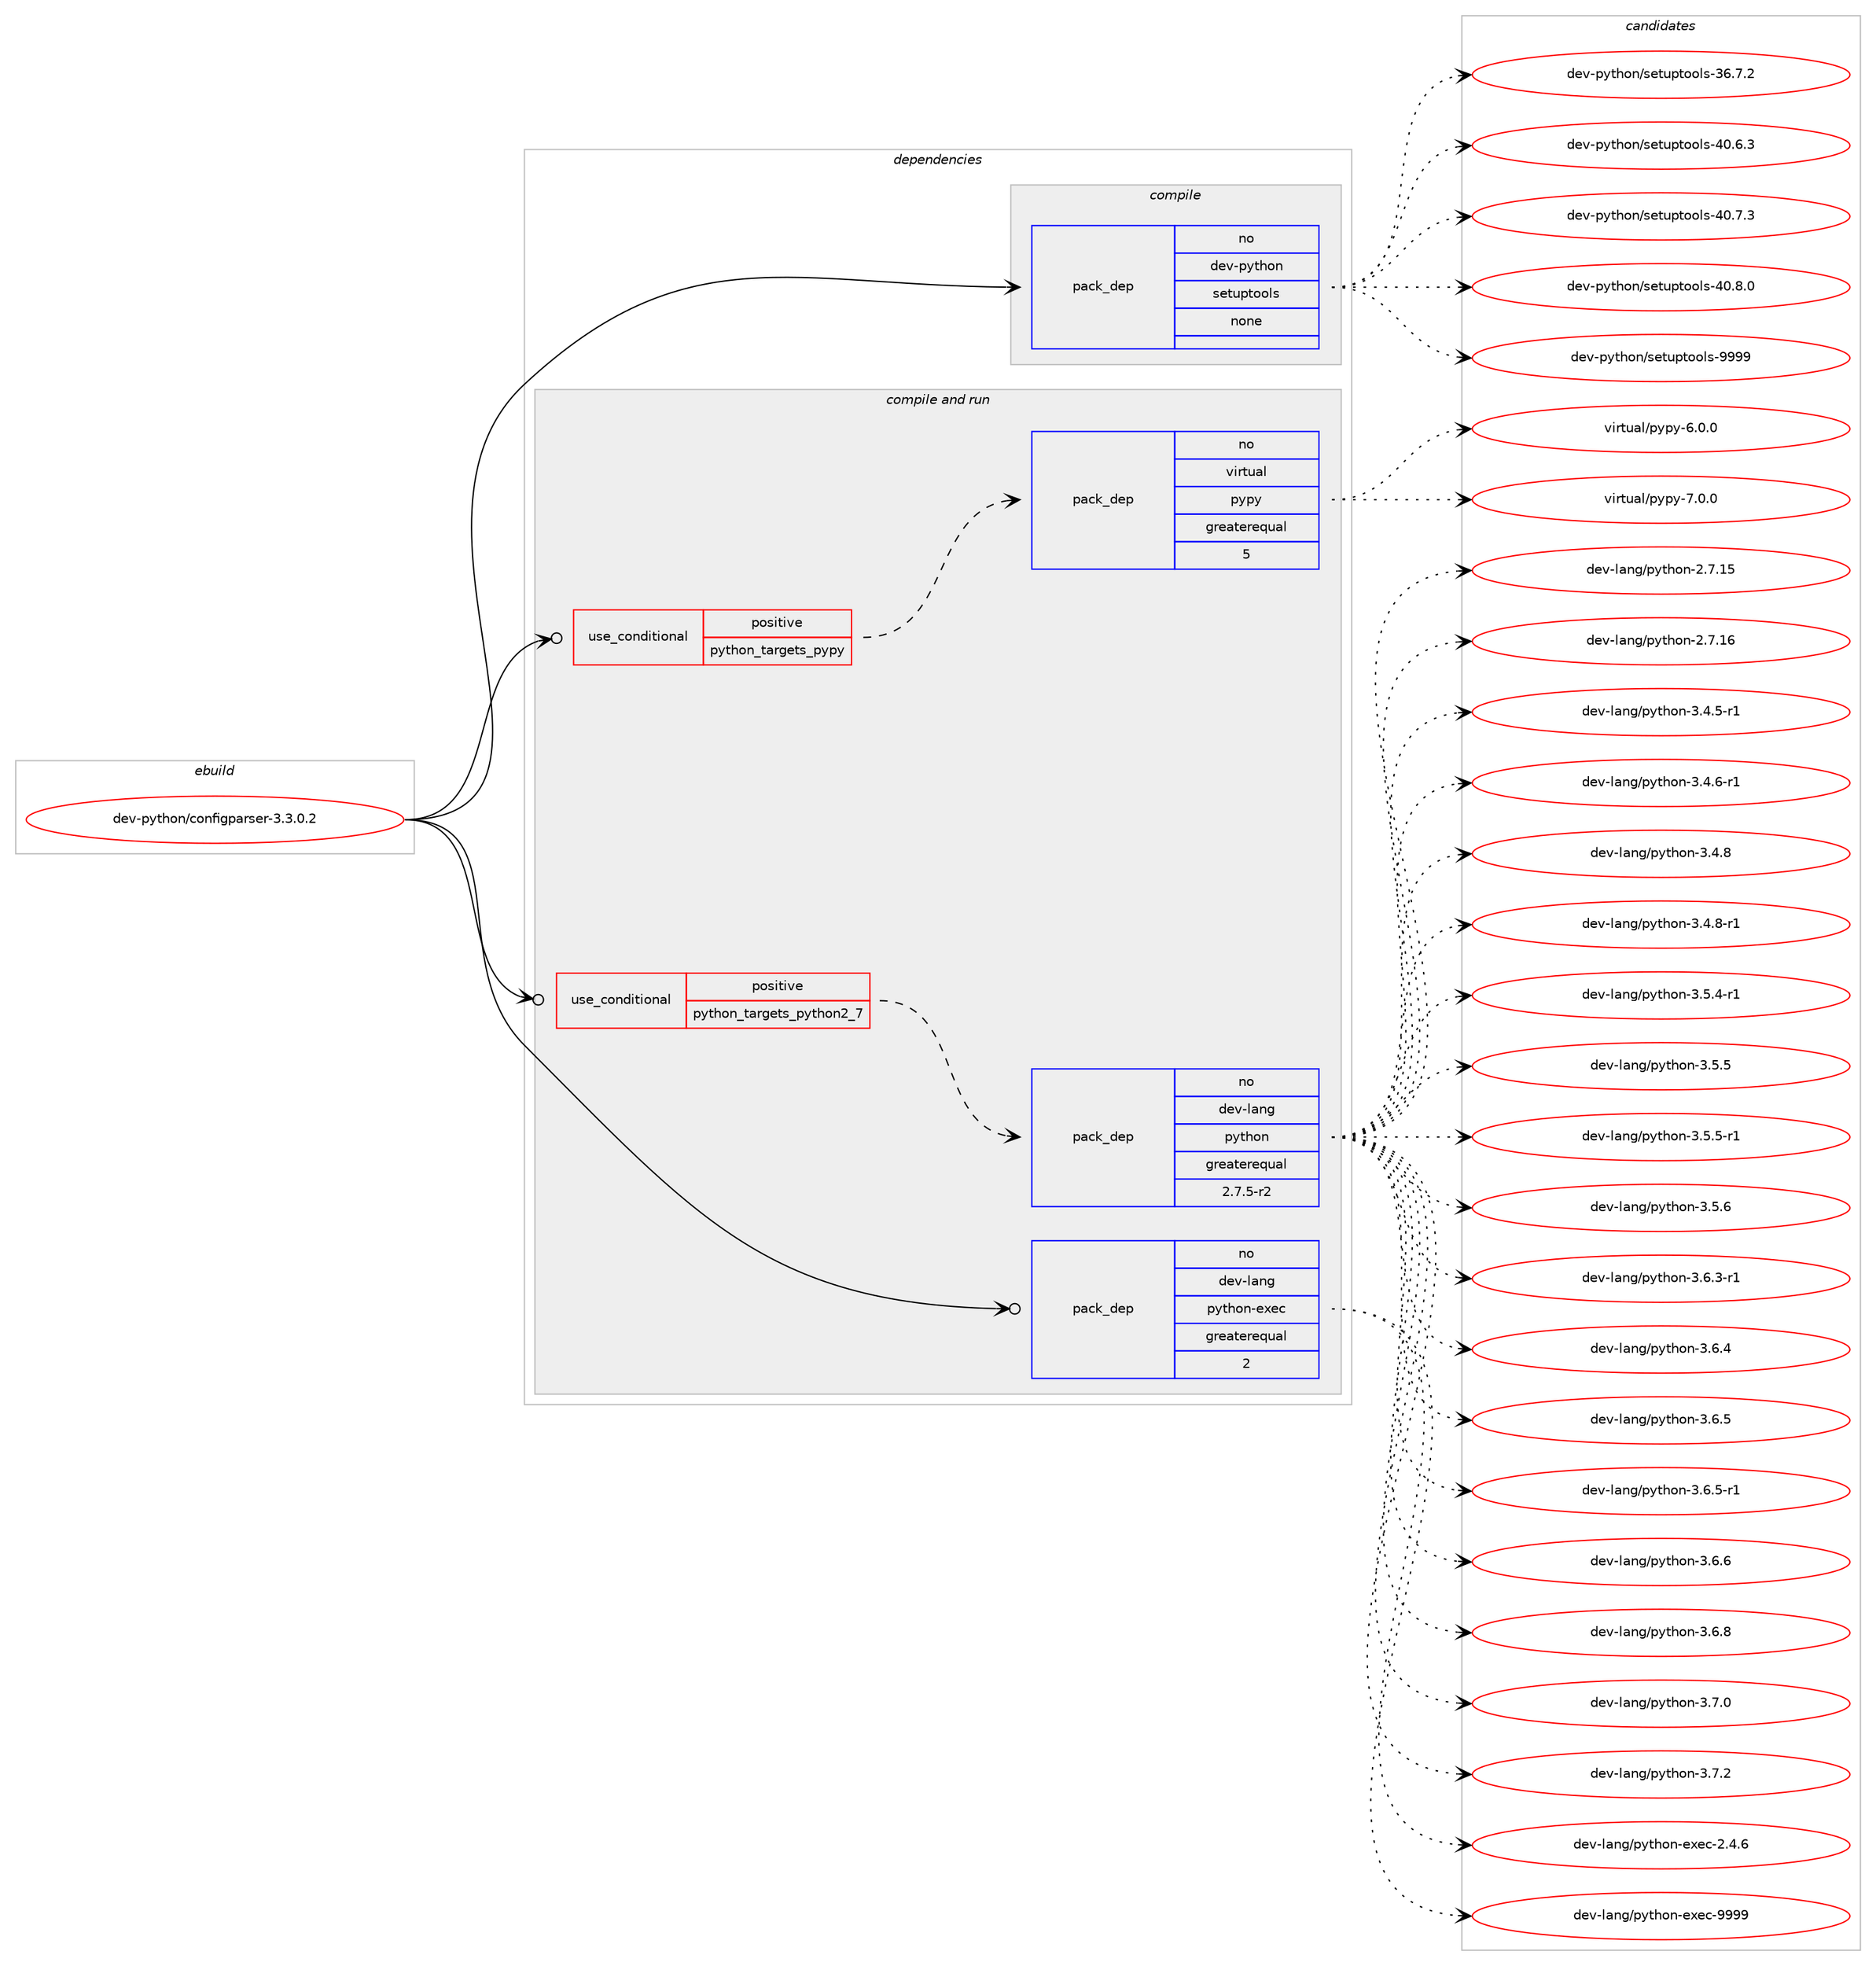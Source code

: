 digraph prolog {

# *************
# Graph options
# *************

newrank=true;
concentrate=true;
compound=true;
graph [rankdir=LR,fontname=Helvetica,fontsize=10,ranksep=1.5];#, ranksep=2.5, nodesep=0.2];
edge  [arrowhead=vee];
node  [fontname=Helvetica,fontsize=10];

# **********
# The ebuild
# **********

subgraph cluster_leftcol {
color=gray;
rank=same;
label=<<i>ebuild</i>>;
id [label="dev-python/configparser-3.3.0.2", color=red, width=4, href="../dev-python/configparser-3.3.0.2.svg"];
}

# ****************
# The dependencies
# ****************

subgraph cluster_midcol {
color=gray;
label=<<i>dependencies</i>>;
subgraph cluster_compile {
fillcolor="#eeeeee";
style=filled;
label=<<i>compile</i>>;
subgraph pack1008228 {
dependency1404113 [label=<<TABLE BORDER="0" CELLBORDER="1" CELLSPACING="0" CELLPADDING="4" WIDTH="220"><TR><TD ROWSPAN="6" CELLPADDING="30">pack_dep</TD></TR><TR><TD WIDTH="110">no</TD></TR><TR><TD>dev-python</TD></TR><TR><TD>setuptools</TD></TR><TR><TD>none</TD></TR><TR><TD></TD></TR></TABLE>>, shape=none, color=blue];
}
id:e -> dependency1404113:w [weight=20,style="solid",arrowhead="vee"];
}
subgraph cluster_compileandrun {
fillcolor="#eeeeee";
style=filled;
label=<<i>compile and run</i>>;
subgraph cond372650 {
dependency1404114 [label=<<TABLE BORDER="0" CELLBORDER="1" CELLSPACING="0" CELLPADDING="4"><TR><TD ROWSPAN="3" CELLPADDING="10">use_conditional</TD></TR><TR><TD>positive</TD></TR><TR><TD>python_targets_pypy</TD></TR></TABLE>>, shape=none, color=red];
subgraph pack1008229 {
dependency1404115 [label=<<TABLE BORDER="0" CELLBORDER="1" CELLSPACING="0" CELLPADDING="4" WIDTH="220"><TR><TD ROWSPAN="6" CELLPADDING="30">pack_dep</TD></TR><TR><TD WIDTH="110">no</TD></TR><TR><TD>virtual</TD></TR><TR><TD>pypy</TD></TR><TR><TD>greaterequal</TD></TR><TR><TD>5</TD></TR></TABLE>>, shape=none, color=blue];
}
dependency1404114:e -> dependency1404115:w [weight=20,style="dashed",arrowhead="vee"];
}
id:e -> dependency1404114:w [weight=20,style="solid",arrowhead="odotvee"];
subgraph cond372651 {
dependency1404116 [label=<<TABLE BORDER="0" CELLBORDER="1" CELLSPACING="0" CELLPADDING="4"><TR><TD ROWSPAN="3" CELLPADDING="10">use_conditional</TD></TR><TR><TD>positive</TD></TR><TR><TD>python_targets_python2_7</TD></TR></TABLE>>, shape=none, color=red];
subgraph pack1008230 {
dependency1404117 [label=<<TABLE BORDER="0" CELLBORDER="1" CELLSPACING="0" CELLPADDING="4" WIDTH="220"><TR><TD ROWSPAN="6" CELLPADDING="30">pack_dep</TD></TR><TR><TD WIDTH="110">no</TD></TR><TR><TD>dev-lang</TD></TR><TR><TD>python</TD></TR><TR><TD>greaterequal</TD></TR><TR><TD>2.7.5-r2</TD></TR></TABLE>>, shape=none, color=blue];
}
dependency1404116:e -> dependency1404117:w [weight=20,style="dashed",arrowhead="vee"];
}
id:e -> dependency1404116:w [weight=20,style="solid",arrowhead="odotvee"];
subgraph pack1008231 {
dependency1404118 [label=<<TABLE BORDER="0" CELLBORDER="1" CELLSPACING="0" CELLPADDING="4" WIDTH="220"><TR><TD ROWSPAN="6" CELLPADDING="30">pack_dep</TD></TR><TR><TD WIDTH="110">no</TD></TR><TR><TD>dev-lang</TD></TR><TR><TD>python-exec</TD></TR><TR><TD>greaterequal</TD></TR><TR><TD>2</TD></TR></TABLE>>, shape=none, color=blue];
}
id:e -> dependency1404118:w [weight=20,style="solid",arrowhead="odotvee"];
}
subgraph cluster_run {
fillcolor="#eeeeee";
style=filled;
label=<<i>run</i>>;
}
}

# **************
# The candidates
# **************

subgraph cluster_choices {
rank=same;
color=gray;
label=<<i>candidates</i>>;

subgraph choice1008228 {
color=black;
nodesep=1;
choice100101118451121211161041111104711510111611711211611111110811545515446554650 [label="dev-python/setuptools-36.7.2", color=red, width=4,href="../dev-python/setuptools-36.7.2.svg"];
choice100101118451121211161041111104711510111611711211611111110811545524846544651 [label="dev-python/setuptools-40.6.3", color=red, width=4,href="../dev-python/setuptools-40.6.3.svg"];
choice100101118451121211161041111104711510111611711211611111110811545524846554651 [label="dev-python/setuptools-40.7.3", color=red, width=4,href="../dev-python/setuptools-40.7.3.svg"];
choice100101118451121211161041111104711510111611711211611111110811545524846564648 [label="dev-python/setuptools-40.8.0", color=red, width=4,href="../dev-python/setuptools-40.8.0.svg"];
choice10010111845112121116104111110471151011161171121161111111081154557575757 [label="dev-python/setuptools-9999", color=red, width=4,href="../dev-python/setuptools-9999.svg"];
dependency1404113:e -> choice100101118451121211161041111104711510111611711211611111110811545515446554650:w [style=dotted,weight="100"];
dependency1404113:e -> choice100101118451121211161041111104711510111611711211611111110811545524846544651:w [style=dotted,weight="100"];
dependency1404113:e -> choice100101118451121211161041111104711510111611711211611111110811545524846554651:w [style=dotted,weight="100"];
dependency1404113:e -> choice100101118451121211161041111104711510111611711211611111110811545524846564648:w [style=dotted,weight="100"];
dependency1404113:e -> choice10010111845112121116104111110471151011161171121161111111081154557575757:w [style=dotted,weight="100"];
}
subgraph choice1008229 {
color=black;
nodesep=1;
choice1181051141161179710847112121112121455446484648 [label="virtual/pypy-6.0.0", color=red, width=4,href="../virtual/pypy-6.0.0.svg"];
choice1181051141161179710847112121112121455546484648 [label="virtual/pypy-7.0.0", color=red, width=4,href="../virtual/pypy-7.0.0.svg"];
dependency1404115:e -> choice1181051141161179710847112121112121455446484648:w [style=dotted,weight="100"];
dependency1404115:e -> choice1181051141161179710847112121112121455546484648:w [style=dotted,weight="100"];
}
subgraph choice1008230 {
color=black;
nodesep=1;
choice10010111845108971101034711212111610411111045504655464953 [label="dev-lang/python-2.7.15", color=red, width=4,href="../dev-lang/python-2.7.15.svg"];
choice10010111845108971101034711212111610411111045504655464954 [label="dev-lang/python-2.7.16", color=red, width=4,href="../dev-lang/python-2.7.16.svg"];
choice1001011184510897110103471121211161041111104551465246534511449 [label="dev-lang/python-3.4.5-r1", color=red, width=4,href="../dev-lang/python-3.4.5-r1.svg"];
choice1001011184510897110103471121211161041111104551465246544511449 [label="dev-lang/python-3.4.6-r1", color=red, width=4,href="../dev-lang/python-3.4.6-r1.svg"];
choice100101118451089711010347112121116104111110455146524656 [label="dev-lang/python-3.4.8", color=red, width=4,href="../dev-lang/python-3.4.8.svg"];
choice1001011184510897110103471121211161041111104551465246564511449 [label="dev-lang/python-3.4.8-r1", color=red, width=4,href="../dev-lang/python-3.4.8-r1.svg"];
choice1001011184510897110103471121211161041111104551465346524511449 [label="dev-lang/python-3.5.4-r1", color=red, width=4,href="../dev-lang/python-3.5.4-r1.svg"];
choice100101118451089711010347112121116104111110455146534653 [label="dev-lang/python-3.5.5", color=red, width=4,href="../dev-lang/python-3.5.5.svg"];
choice1001011184510897110103471121211161041111104551465346534511449 [label="dev-lang/python-3.5.5-r1", color=red, width=4,href="../dev-lang/python-3.5.5-r1.svg"];
choice100101118451089711010347112121116104111110455146534654 [label="dev-lang/python-3.5.6", color=red, width=4,href="../dev-lang/python-3.5.6.svg"];
choice1001011184510897110103471121211161041111104551465446514511449 [label="dev-lang/python-3.6.3-r1", color=red, width=4,href="../dev-lang/python-3.6.3-r1.svg"];
choice100101118451089711010347112121116104111110455146544652 [label="dev-lang/python-3.6.4", color=red, width=4,href="../dev-lang/python-3.6.4.svg"];
choice100101118451089711010347112121116104111110455146544653 [label="dev-lang/python-3.6.5", color=red, width=4,href="../dev-lang/python-3.6.5.svg"];
choice1001011184510897110103471121211161041111104551465446534511449 [label="dev-lang/python-3.6.5-r1", color=red, width=4,href="../dev-lang/python-3.6.5-r1.svg"];
choice100101118451089711010347112121116104111110455146544654 [label="dev-lang/python-3.6.6", color=red, width=4,href="../dev-lang/python-3.6.6.svg"];
choice100101118451089711010347112121116104111110455146544656 [label="dev-lang/python-3.6.8", color=red, width=4,href="../dev-lang/python-3.6.8.svg"];
choice100101118451089711010347112121116104111110455146554648 [label="dev-lang/python-3.7.0", color=red, width=4,href="../dev-lang/python-3.7.0.svg"];
choice100101118451089711010347112121116104111110455146554650 [label="dev-lang/python-3.7.2", color=red, width=4,href="../dev-lang/python-3.7.2.svg"];
dependency1404117:e -> choice10010111845108971101034711212111610411111045504655464953:w [style=dotted,weight="100"];
dependency1404117:e -> choice10010111845108971101034711212111610411111045504655464954:w [style=dotted,weight="100"];
dependency1404117:e -> choice1001011184510897110103471121211161041111104551465246534511449:w [style=dotted,weight="100"];
dependency1404117:e -> choice1001011184510897110103471121211161041111104551465246544511449:w [style=dotted,weight="100"];
dependency1404117:e -> choice100101118451089711010347112121116104111110455146524656:w [style=dotted,weight="100"];
dependency1404117:e -> choice1001011184510897110103471121211161041111104551465246564511449:w [style=dotted,weight="100"];
dependency1404117:e -> choice1001011184510897110103471121211161041111104551465346524511449:w [style=dotted,weight="100"];
dependency1404117:e -> choice100101118451089711010347112121116104111110455146534653:w [style=dotted,weight="100"];
dependency1404117:e -> choice1001011184510897110103471121211161041111104551465346534511449:w [style=dotted,weight="100"];
dependency1404117:e -> choice100101118451089711010347112121116104111110455146534654:w [style=dotted,weight="100"];
dependency1404117:e -> choice1001011184510897110103471121211161041111104551465446514511449:w [style=dotted,weight="100"];
dependency1404117:e -> choice100101118451089711010347112121116104111110455146544652:w [style=dotted,weight="100"];
dependency1404117:e -> choice100101118451089711010347112121116104111110455146544653:w [style=dotted,weight="100"];
dependency1404117:e -> choice1001011184510897110103471121211161041111104551465446534511449:w [style=dotted,weight="100"];
dependency1404117:e -> choice100101118451089711010347112121116104111110455146544654:w [style=dotted,weight="100"];
dependency1404117:e -> choice100101118451089711010347112121116104111110455146544656:w [style=dotted,weight="100"];
dependency1404117:e -> choice100101118451089711010347112121116104111110455146554648:w [style=dotted,weight="100"];
dependency1404117:e -> choice100101118451089711010347112121116104111110455146554650:w [style=dotted,weight="100"];
}
subgraph choice1008231 {
color=black;
nodesep=1;
choice1001011184510897110103471121211161041111104510112010199455046524654 [label="dev-lang/python-exec-2.4.6", color=red, width=4,href="../dev-lang/python-exec-2.4.6.svg"];
choice10010111845108971101034711212111610411111045101120101994557575757 [label="dev-lang/python-exec-9999", color=red, width=4,href="../dev-lang/python-exec-9999.svg"];
dependency1404118:e -> choice1001011184510897110103471121211161041111104510112010199455046524654:w [style=dotted,weight="100"];
dependency1404118:e -> choice10010111845108971101034711212111610411111045101120101994557575757:w [style=dotted,weight="100"];
}
}

}
